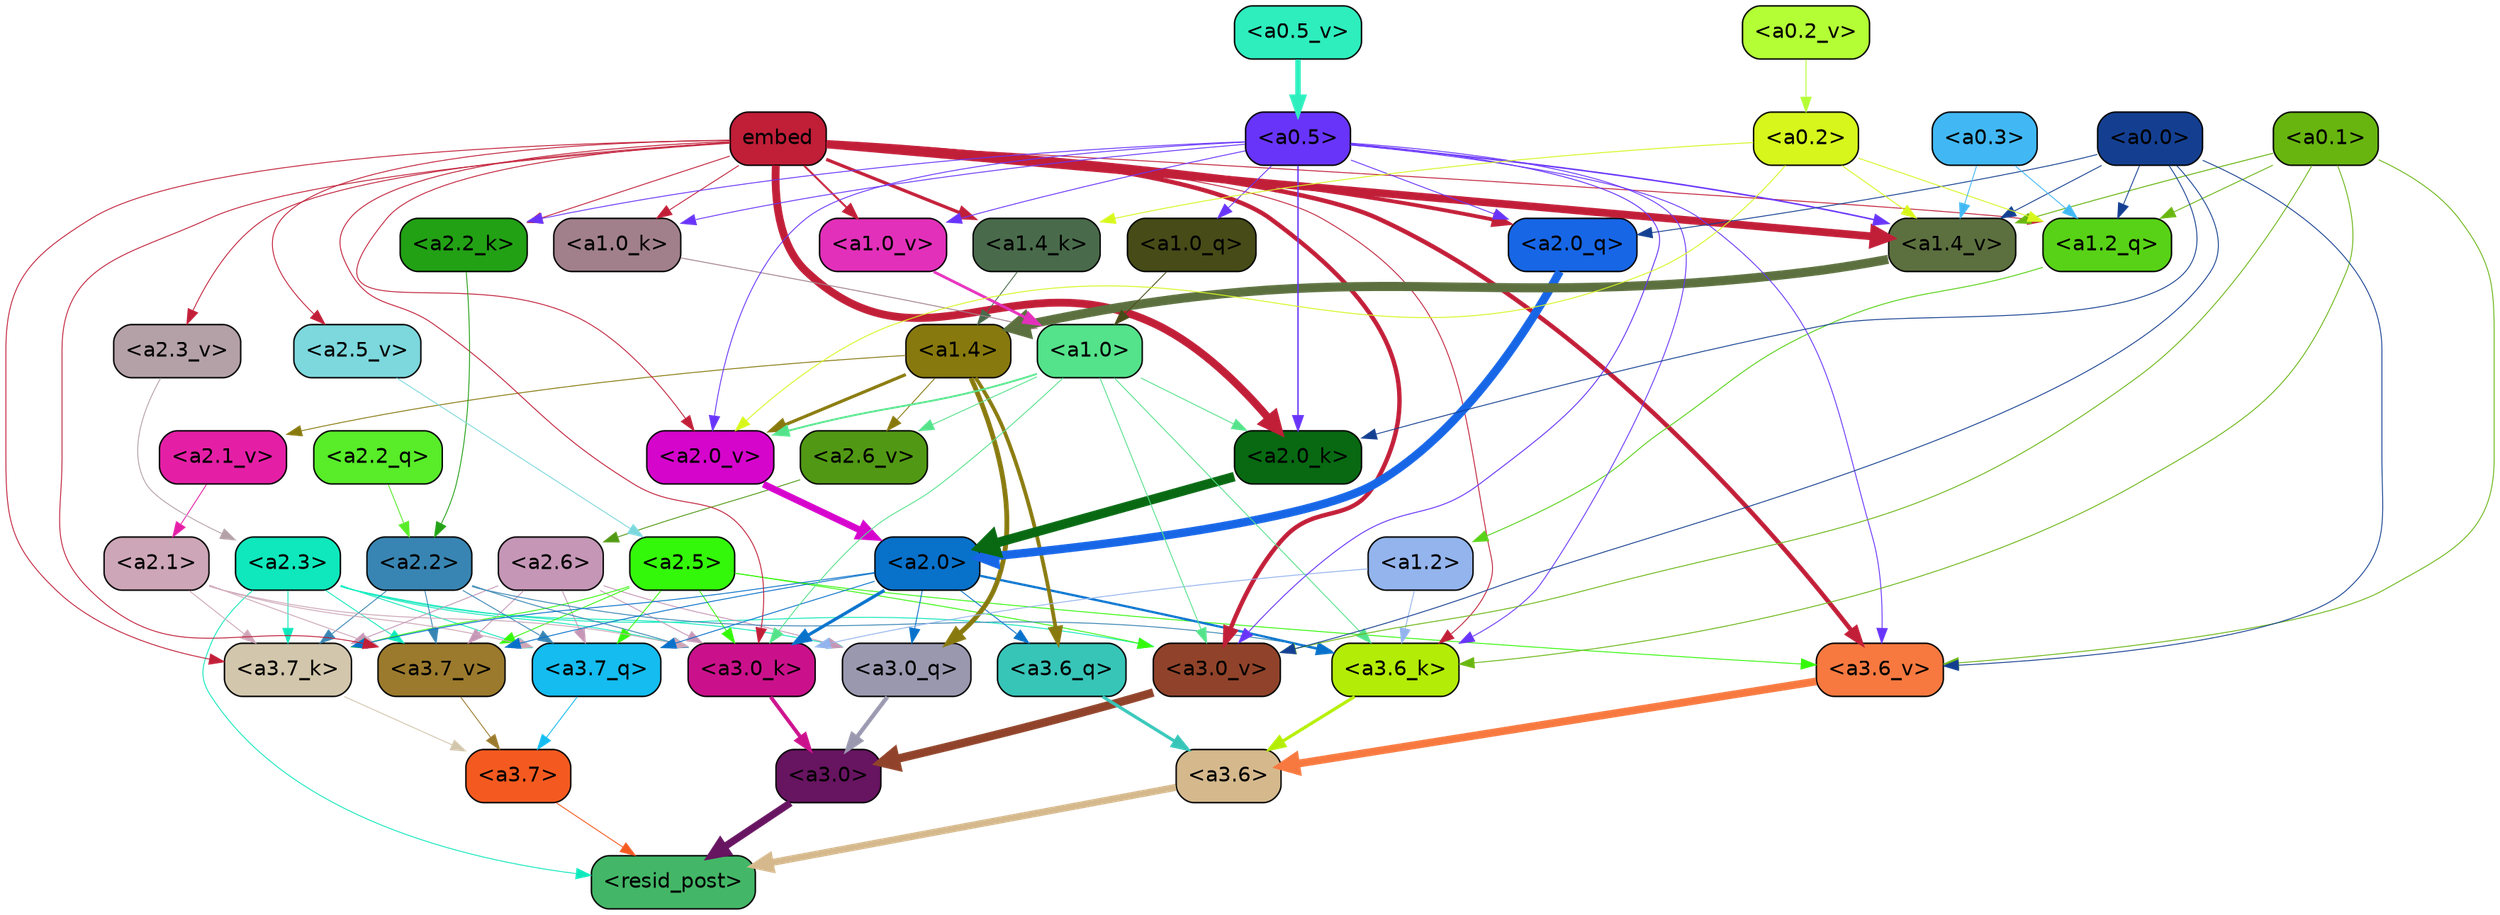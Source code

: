 strict digraph "" {
	graph [bgcolor=transparent,
		layout=dot,
		overlap=false,
		splines=true
	];
	"<a3.7>"	[color=black,
		fillcolor="#f45a20",
		fontname=Helvetica,
		shape=box,
		style="filled, rounded"];
	"<resid_post>"	[color=black,
		fillcolor="#43b767",
		fontname=Helvetica,
		shape=box,
		style="filled, rounded"];
	"<a3.7>" -> "<resid_post>"	[color="#f45a20",
		penwidth=0.6];
	"<a3.6>"	[color=black,
		fillcolor="#d5b98d",
		fontname=Helvetica,
		shape=box,
		style="filled, rounded"];
	"<a3.6>" -> "<resid_post>"	[color="#d5b98d",
		penwidth=4.753257989883423];
	"<a3.0>"	[color=black,
		fillcolor="#671461",
		fontname=Helvetica,
		shape=box,
		style="filled, rounded"];
	"<a3.0>" -> "<resid_post>"	[color="#671461",
		penwidth=4.90053927898407];
	"<a2.3>"	[color=black,
		fillcolor="#0ee8bc",
		fontname=Helvetica,
		shape=box,
		style="filled, rounded"];
	"<a2.3>" -> "<resid_post>"	[color="#0ee8bc",
		penwidth=0.6];
	"<a3.7_q>"	[color=black,
		fillcolor="#14bcef",
		fontname=Helvetica,
		shape=box,
		style="filled, rounded"];
	"<a2.3>" -> "<a3.7_q>"	[color="#0ee8bc",
		penwidth=0.6];
	"<a3.0_q>"	[color=black,
		fillcolor="#9a98af",
		fontname=Helvetica,
		shape=box,
		style="filled, rounded"];
	"<a2.3>" -> "<a3.0_q>"	[color="#0ee8bc",
		penwidth=0.6];
	"<a3.7_k>"	[color=black,
		fillcolor="#d2c6ac",
		fontname=Helvetica,
		shape=box,
		style="filled, rounded"];
	"<a2.3>" -> "<a3.7_k>"	[color="#0ee8bc",
		penwidth=0.6];
	"<a3.0_k>"	[color=black,
		fillcolor="#ca118b",
		fontname=Helvetica,
		shape=box,
		style="filled, rounded"];
	"<a2.3>" -> "<a3.0_k>"	[color="#0ee8bc",
		penwidth=0.6];
	"<a3.7_v>"	[color=black,
		fillcolor="#9b7a2d",
		fontname=Helvetica,
		shape=box,
		style="filled, rounded"];
	"<a2.3>" -> "<a3.7_v>"	[color="#0ee8bc",
		penwidth=0.6];
	"<a3.0_v>"	[color=black,
		fillcolor="#90432a",
		fontname=Helvetica,
		shape=box,
		style="filled, rounded"];
	"<a2.3>" -> "<a3.0_v>"	[color="#0ee8bc",
		penwidth=0.6];
	"<a3.7_q>" -> "<a3.7>"	[color="#14bcef",
		penwidth=0.6];
	"<a3.6_q>"	[color=black,
		fillcolor="#37c5b8",
		fontname=Helvetica,
		shape=box,
		style="filled, rounded"];
	"<a3.6_q>" -> "<a3.6>"	[color="#37c5b8",
		penwidth=2.160832464694977];
	"<a3.0_q>" -> "<a3.0>"	[color="#9a98af",
		penwidth=2.870753765106201];
	"<a3.7_k>" -> "<a3.7>"	[color="#d2c6ac",
		penwidth=0.6];
	"<a3.6_k>"	[color=black,
		fillcolor="#b3ec06",
		fontname=Helvetica,
		shape=box,
		style="filled, rounded"];
	"<a3.6_k>" -> "<a3.6>"	[color="#b3ec06",
		penwidth=2.13908451795578];
	"<a3.0_k>" -> "<a3.0>"	[color="#ca118b",
		penwidth=2.520303964614868];
	"<a3.7_v>" -> "<a3.7>"	[color="#9b7a2d",
		penwidth=0.6];
	"<a3.6_v>"	[color=black,
		fillcolor="#f77940",
		fontname=Helvetica,
		shape=box,
		style="filled, rounded"];
	"<a3.6_v>" -> "<a3.6>"	[color="#f77940",
		penwidth=5.297133803367615];
	"<a3.0_v>" -> "<a3.0>"	[color="#90432a",
		penwidth=5.680712580680847];
	"<a2.6>"	[color=black,
		fillcolor="#c596b6",
		fontname=Helvetica,
		shape=box,
		style="filled, rounded"];
	"<a2.6>" -> "<a3.7_q>"	[color="#c596b6",
		penwidth=0.6];
	"<a2.6>" -> "<a3.0_q>"	[color="#c596b6",
		penwidth=0.6];
	"<a2.6>" -> "<a3.7_k>"	[color="#c596b6",
		penwidth=0.6];
	"<a2.6>" -> "<a3.0_k>"	[color="#c596b6",
		penwidth=0.6];
	"<a2.6>" -> "<a3.7_v>"	[color="#c596b6",
		penwidth=0.6];
	"<a2.5>"	[color=black,
		fillcolor="#34f80a",
		fontname=Helvetica,
		shape=box,
		style="filled, rounded"];
	"<a2.5>" -> "<a3.7_q>"	[color="#34f80a",
		penwidth=0.6];
	"<a2.5>" -> "<a3.7_k>"	[color="#34f80a",
		penwidth=0.6];
	"<a2.5>" -> "<a3.0_k>"	[color="#34f80a",
		penwidth=0.6];
	"<a2.5>" -> "<a3.7_v>"	[color="#34f80a",
		penwidth=0.6];
	"<a2.5>" -> "<a3.6_v>"	[color="#34f80a",
		penwidth=0.6];
	"<a2.5>" -> "<a3.0_v>"	[color="#34f80a",
		penwidth=0.6];
	"<a2.2>"	[color=black,
		fillcolor="#3885b3",
		fontname=Helvetica,
		shape=box,
		style="filled, rounded"];
	"<a2.2>" -> "<a3.7_q>"	[color="#3885b3",
		penwidth=0.6];
	"<a2.2>" -> "<a3.7_k>"	[color="#3885b3",
		penwidth=0.6];
	"<a2.2>" -> "<a3.6_k>"	[color="#3885b3",
		penwidth=0.6];
	"<a2.2>" -> "<a3.0_k>"	[color="#3885b3",
		penwidth=0.6];
	"<a2.2>" -> "<a3.7_v>"	[color="#3885b3",
		penwidth=0.6];
	"<a2.1>"	[color=black,
		fillcolor="#cda6b7",
		fontname=Helvetica,
		shape=box,
		style="filled, rounded"];
	"<a2.1>" -> "<a3.7_q>"	[color="#cda6b7",
		penwidth=0.6];
	"<a2.1>" -> "<a3.7_k>"	[color="#cda6b7",
		penwidth=0.6];
	"<a2.1>" -> "<a3.0_k>"	[color="#cda6b7",
		penwidth=0.6];
	"<a2.1>" -> "<a3.7_v>"	[color="#cda6b7",
		penwidth=0.6];
	"<a2.0>"	[color=black,
		fillcolor="#0871ca",
		fontname=Helvetica,
		shape=box,
		style="filled, rounded"];
	"<a2.0>" -> "<a3.7_q>"	[color="#0871ca",
		penwidth=0.6];
	"<a2.0>" -> "<a3.6_q>"	[color="#0871ca",
		penwidth=0.6];
	"<a2.0>" -> "<a3.0_q>"	[color="#0871ca",
		penwidth=0.6];
	"<a2.0>" -> "<a3.7_k>"	[color="#0871ca",
		penwidth=0.6];
	"<a2.0>" -> "<a3.6_k>"	[color="#0871ca",
		penwidth=1.5348684191703796];
	"<a2.0>" -> "<a3.0_k>"	[color="#0871ca",
		penwidth=2.172017753124237];
	"<a2.0>" -> "<a3.7_v>"	[color="#0871ca",
		penwidth=0.6];
	"<a1.4>"	[color=black,
		fillcolor="#88790e",
		fontname=Helvetica,
		shape=box,
		style="filled, rounded"];
	"<a1.4>" -> "<a3.6_q>"	[color="#88790e",
		penwidth=2.532623291015625];
	"<a1.4>" -> "<a3.0_q>"	[color="#88790e",
		penwidth=3.2595192790031433];
	"<a2.6_v>"	[color=black,
		fillcolor="#519914",
		fontname=Helvetica,
		shape=box,
		style="filled, rounded"];
	"<a1.4>" -> "<a2.6_v>"	[color="#88790e",
		penwidth=0.6];
	"<a2.1_v>"	[color=black,
		fillcolor="#e41fa6",
		fontname=Helvetica,
		shape=box,
		style="filled, rounded"];
	"<a1.4>" -> "<a2.1_v>"	[color="#88790e",
		penwidth=0.6];
	"<a2.0_v>"	[color=black,
		fillcolor="#d505cc",
		fontname=Helvetica,
		shape=box,
		style="filled, rounded"];
	"<a1.4>" -> "<a2.0_v>"	[color="#88790e",
		penwidth=2.1199009865522385];
	embed	[color=black,
		fillcolor="#c11e38",
		fontname=Helvetica,
		shape=box,
		style="filled, rounded"];
	embed -> "<a3.7_k>"	[color="#c11e38",
		penwidth=0.6];
	embed -> "<a3.6_k>"	[color="#c11e38",
		penwidth=0.6];
	embed -> "<a3.0_k>"	[color="#c11e38",
		penwidth=0.6117386221885681];
	embed -> "<a3.7_v>"	[color="#c11e38",
		penwidth=0.6];
	embed -> "<a3.6_v>"	[color="#c11e38",
		penwidth=3.0186105966567993];
	embed -> "<a3.0_v>"	[color="#c11e38",
		penwidth=2.969020187854767];
	"<a2.0_q>"	[color=black,
		fillcolor="#1766e6",
		fontname=Helvetica,
		shape=box,
		style="filled, rounded"];
	embed -> "<a2.0_q>"	[color="#c11e38",
		penwidth=2.5791755318641663];
	"<a2.2_k>"	[color=black,
		fillcolor="#22a115",
		fontname=Helvetica,
		shape=box,
		style="filled, rounded"];
	embed -> "<a2.2_k>"	[color="#c11e38",
		penwidth=0.6];
	"<a2.0_k>"	[color=black,
		fillcolor="#086912",
		fontname=Helvetica,
		shape=box,
		style="filled, rounded"];
	embed -> "<a2.0_k>"	[color="#c11e38",
		penwidth=5.307481050491333];
	"<a2.5_v>"	[color=black,
		fillcolor="#7cd8dd",
		fontname=Helvetica,
		shape=box,
		style="filled, rounded"];
	embed -> "<a2.5_v>"	[color="#c11e38",
		penwidth=0.6];
	"<a2.3_v>"	[color=black,
		fillcolor="#b4a1a8",
		fontname=Helvetica,
		shape=box,
		style="filled, rounded"];
	embed -> "<a2.3_v>"	[color="#c11e38",
		penwidth=0.6];
	embed -> "<a2.0_v>"	[color="#c11e38",
		penwidth=0.6];
	"<a1.2_q>"	[color=black,
		fillcolor="#58d217",
		fontname=Helvetica,
		shape=box,
		style="filled, rounded"];
	embed -> "<a1.2_q>"	[color="#c11e38",
		penwidth=0.6];
	"<a1.4_k>"	[color=black,
		fillcolor="#496b4b",
		fontname=Helvetica,
		shape=box,
		style="filled, rounded"];
	embed -> "<a1.4_k>"	[color="#c11e38",
		penwidth=2.1839776039123535];
	"<a1.0_k>"	[color=black,
		fillcolor="#a1808b",
		fontname=Helvetica,
		shape=box,
		style="filled, rounded"];
	embed -> "<a1.0_k>"	[color="#c11e38",
		penwidth=0.6];
	"<a1.4_v>"	[color=black,
		fillcolor="#5c703f",
		fontname=Helvetica,
		shape=box,
		style="filled, rounded"];
	embed -> "<a1.4_v>"	[color="#c11e38",
		penwidth=5.2540810108184814];
	"<a1.0_v>"	[color=black,
		fillcolor="#e230ba",
		fontname=Helvetica,
		shape=box,
		style="filled, rounded"];
	embed -> "<a1.0_v>"	[color="#c11e38",
		penwidth=1.3048751950263977];
	"<a1.2>"	[color=black,
		fillcolor="#93b4ed",
		fontname=Helvetica,
		shape=box,
		style="filled, rounded"];
	"<a1.2>" -> "<a3.6_k>"	[color="#93b4ed",
		penwidth=0.6];
	"<a1.2>" -> "<a3.0_k>"	[color="#93b4ed",
		penwidth=0.6];
	"<a1.0>"	[color=black,
		fillcolor="#54e28a",
		fontname=Helvetica,
		shape=box,
		style="filled, rounded"];
	"<a1.0>" -> "<a3.6_k>"	[color="#54e28a",
		penwidth=0.6];
	"<a1.0>" -> "<a3.0_k>"	[color="#54e28a",
		penwidth=0.6];
	"<a1.0>" -> "<a3.0_v>"	[color="#54e28a",
		penwidth=0.6];
	"<a1.0>" -> "<a2.0_k>"	[color="#54e28a",
		penwidth=0.6];
	"<a1.0>" -> "<a2.6_v>"	[color="#54e28a",
		penwidth=0.6];
	"<a1.0>" -> "<a2.0_v>"	[color="#54e28a",
		penwidth=1.237271785736084];
	"<a0.5>"	[color=black,
		fillcolor="#6834fa",
		fontname=Helvetica,
		shape=box,
		style="filled, rounded"];
	"<a0.5>" -> "<a3.6_k>"	[color="#6834fa",
		penwidth=0.6];
	"<a0.5>" -> "<a3.6_v>"	[color="#6834fa",
		penwidth=0.6];
	"<a0.5>" -> "<a3.0_v>"	[color="#6834fa",
		penwidth=0.6409564018249512];
	"<a0.5>" -> "<a2.0_q>"	[color="#6834fa",
		penwidth=0.6];
	"<a0.5>" -> "<a2.2_k>"	[color="#6834fa",
		penwidth=0.6];
	"<a0.5>" -> "<a2.0_k>"	[color="#6834fa",
		penwidth=0.9355769157409668];
	"<a0.5>" -> "<a2.0_v>"	[color="#6834fa",
		penwidth=0.6];
	"<a1.0_q>"	[color=black,
		fillcolor="#474b17",
		fontname=Helvetica,
		shape=box,
		style="filled, rounded"];
	"<a0.5>" -> "<a1.0_q>"	[color="#6834fa",
		penwidth=0.6];
	"<a0.5>" -> "<a1.0_k>"	[color="#6834fa",
		penwidth=0.6];
	"<a0.5>" -> "<a1.4_v>"	[color="#6834fa",
		penwidth=1.016412615776062];
	"<a0.5>" -> "<a1.0_v>"	[color="#6834fa",
		penwidth=0.6];
	"<a0.1>"	[color=black,
		fillcolor="#68b510",
		fontname=Helvetica,
		shape=box,
		style="filled, rounded"];
	"<a0.1>" -> "<a3.6_k>"	[color="#68b510",
		penwidth=0.6];
	"<a0.1>" -> "<a3.6_v>"	[color="#68b510",
		penwidth=0.6];
	"<a0.1>" -> "<a3.0_v>"	[color="#68b510",
		penwidth=0.6];
	"<a0.1>" -> "<a1.2_q>"	[color="#68b510",
		penwidth=0.6];
	"<a0.1>" -> "<a1.4_v>"	[color="#68b510",
		penwidth=0.6440334320068359];
	"<a0.0>"	[color=black,
		fillcolor="#143f91",
		fontname=Helvetica,
		shape=box,
		style="filled, rounded"];
	"<a0.0>" -> "<a3.6_v>"	[color="#143f91",
		penwidth=0.6];
	"<a0.0>" -> "<a3.0_v>"	[color="#143f91",
		penwidth=0.6];
	"<a0.0>" -> "<a2.0_q>"	[color="#143f91",
		penwidth=0.6];
	"<a0.0>" -> "<a2.0_k>"	[color="#143f91",
		penwidth=0.6];
	"<a0.0>" -> "<a1.2_q>"	[color="#143f91",
		penwidth=0.6];
	"<a0.0>" -> "<a1.4_v>"	[color="#143f91",
		penwidth=0.6];
	"<a2.2_q>"	[color=black,
		fillcolor="#58ec29",
		fontname=Helvetica,
		shape=box,
		style="filled, rounded"];
	"<a2.2_q>" -> "<a2.2>"	[color="#58ec29",
		penwidth=0.6];
	"<a2.0_q>" -> "<a2.0>"	[color="#1766e6",
		penwidth=5.682948350906372];
	"<a2.2_k>" -> "<a2.2>"	[color="#22a115",
		penwidth=0.6];
	"<a2.0_k>" -> "<a2.0>"	[color="#086912",
		penwidth=6.450693130493164];
	"<a2.6_v>" -> "<a2.6>"	[color="#519914",
		penwidth=0.6];
	"<a2.5_v>" -> "<a2.5>"	[color="#7cd8dd",
		penwidth=0.6];
	"<a2.3_v>" -> "<a2.3>"	[color="#b4a1a8",
		penwidth=0.6];
	"<a2.1_v>" -> "<a2.1>"	[color="#e41fa6",
		penwidth=0.6];
	"<a2.0_v>" -> "<a2.0>"	[color="#d505cc",
		penwidth=4.592647075653076];
	"<a0.2>"	[color=black,
		fillcolor="#d6f61c",
		fontname=Helvetica,
		shape=box,
		style="filled, rounded"];
	"<a0.2>" -> "<a2.0_v>"	[color="#d6f61c",
		penwidth=0.6];
	"<a0.2>" -> "<a1.2_q>"	[color="#d6f61c",
		penwidth=0.6];
	"<a0.2>" -> "<a1.4_k>"	[color="#d6f61c",
		penwidth=0.6];
	"<a0.2>" -> "<a1.4_v>"	[color="#d6f61c",
		penwidth=0.6];
	"<a1.2_q>" -> "<a1.2>"	[color="#58d217",
		penwidth=0.6323684453964233];
	"<a1.0_q>" -> "<a1.0>"	[color="#474b17",
		penwidth=0.6];
	"<a1.4_k>" -> "<a1.4>"	[color="#496b4b",
		penwidth=0.6];
	"<a1.0_k>" -> "<a1.0>"	[color="#a1808b",
		penwidth=0.6];
	"<a1.4_v>" -> "<a1.4>"	[color="#5c703f",
		penwidth=6.149721145629883];
	"<a1.0_v>" -> "<a1.0>"	[color="#e230ba",
		penwidth=1.874430701136589];
	"<a0.3>"	[color=black,
		fillcolor="#41b8f4",
		fontname=Helvetica,
		shape=box,
		style="filled, rounded"];
	"<a0.3>" -> "<a1.2_q>"	[color="#41b8f4",
		penwidth=0.6];
	"<a0.3>" -> "<a1.4_v>"	[color="#41b8f4",
		penwidth=0.6];
	"<a0.5_v>"	[color=black,
		fillcolor="#2eeebe",
		fontname=Helvetica,
		shape=box,
		style="filled, rounded"];
	"<a0.5_v>" -> "<a0.5>"	[color="#2eeebe",
		penwidth=3.717004656791687];
	"<a0.2_v>"	[color=black,
		fillcolor="#b3fe35",
		fontname=Helvetica,
		shape=box,
		style="filled, rounded"];
	"<a0.2_v>" -> "<a0.2>"	[color="#b3fe35",
		penwidth=0.6];
}
